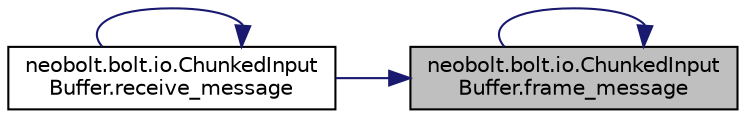 digraph "neobolt.bolt.io.ChunkedInputBuffer.frame_message"
{
 // LATEX_PDF_SIZE
  edge [fontname="Helvetica",fontsize="10",labelfontname="Helvetica",labelfontsize="10"];
  node [fontname="Helvetica",fontsize="10",shape=record];
  rankdir="RL";
  Node1 [label="neobolt.bolt.io.ChunkedInput\lBuffer.frame_message",height=0.2,width=0.4,color="black", fillcolor="grey75", style="filled", fontcolor="black",tooltip=" "];
  Node1 -> Node1 [dir="back",color="midnightblue",fontsize="10",style="solid",fontname="Helvetica"];
  Node1 -> Node2 [dir="back",color="midnightblue",fontsize="10",style="solid",fontname="Helvetica"];
  Node2 [label="neobolt.bolt.io.ChunkedInput\lBuffer.receive_message",height=0.2,width=0.4,color="black", fillcolor="white", style="filled",URL="$da/de1/classneobolt_1_1bolt_1_1io_1_1_chunked_input_buffer.html#ae48e338b6cea42db7605ef893452c46a",tooltip=" "];
  Node2 -> Node2 [dir="back",color="midnightblue",fontsize="10",style="solid",fontname="Helvetica"];
}
